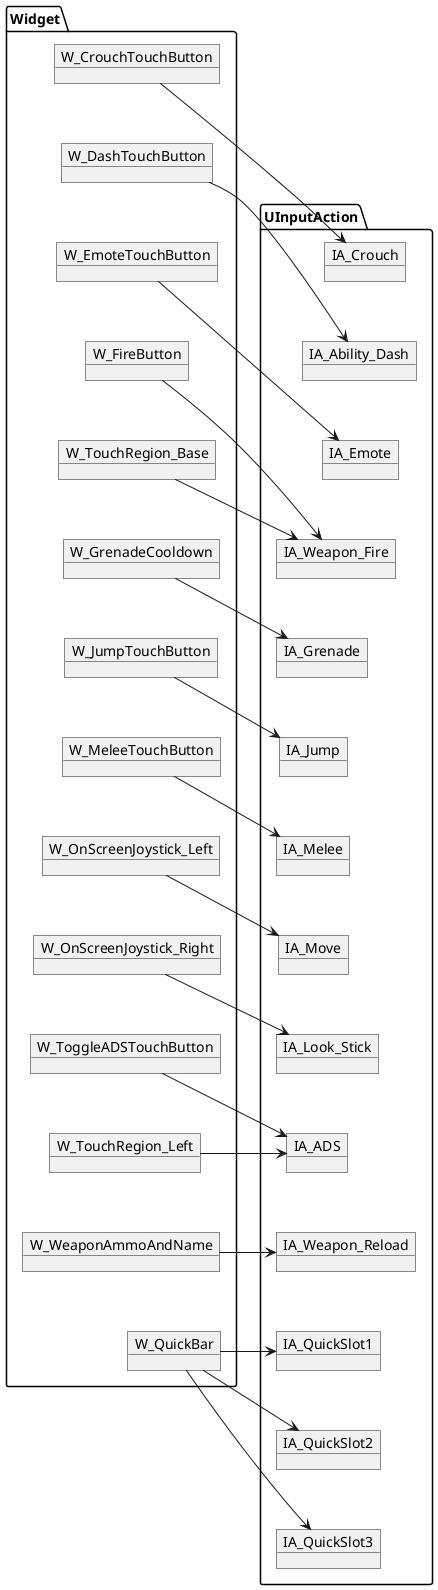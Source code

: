 @startuml Lyra

!$nMode_Character = 1
!$nMode_UInputMappingContext = 2
!$nMode_ULyraInputConfig = 3
!$nMode_Widget = 4

!$nMode = $nMode_Widget
!$nCase = 1


!if $nMode == $nMode_Character
namespace UInputAction{
	object IA_QuickSlot_CycleBackward
	object IA_QuickSlot_CycleForward
	object IA_QuickSlot1
	object IA_QuickSlot2
	object IA_QuickSlot3
}

namespace Character{
	object B_Hero_ShooterMannequin
}

B_Hero_ShooterMannequin --> IA_QuickSlot_CycleBackward
B_Hero_ShooterMannequin --> IA_QuickSlot_CycleForward
B_Hero_ShooterMannequin --> IA_QuickSlot1
B_Hero_ShooterMannequin --> IA_QuickSlot2
B_Hero_ShooterMannequin --> IA_QuickSlot3
!endif

!if $nMode == $nMode_UInputMappingContext

namespace UInputAction{
!if $nCase == 1
	object IA_Ability_Dash
	object IA_AutoRun
	object IA_Crouch
	object IA_Jump
	object IA_Look_Mouse
	object IA_Look_Stick
	object IA_Move
	object IA_Weapon_Fire
	object IA_Weapon_Fire_Auto
	object IA_Weapon_Reload

	note "IMC_Default_Gamepad" as N_IMC_Default_Gamepad
	note "IMC_Default_KBM" as N_IMC_Default_KBM

!elseif $nCase == 2
	object IA_ADS
	object IA_Emote
	object IA_Grenade
	object IA_Look_Stick
	object IA_Melee
	object IA_Move
	object IA_QuickSlot_CycleBackward
	object IA_QuickSlot_CycleForward
	object IA_QuickSlot1
	object IA_QuickSlot2
	object IA_QuickSlot3
	object IA_ShowScoreboard

	note "IMC_ShooterGame_Gamepad" as N_IMC_ShooterGame_Gamepad
	note "IMC_ShooterGame_KBM" as N_IMC_ShooterGame_KBM

!elseif $nCase == 3
	object IA_Emote
	object IA_Interact
	object IA_ToggleInventory
	object IA_ToggleMap
	object IA_ToggleMarkerInWorld

	object IA_Look_Mouse
	object IA_Look_Stick
	object IA_Move

	note "IMC_InventoryTest" as N_IMC_InventoryTest
	note "IMC_ADS_Speed" as N_IMC_ADS_Speed

!endif
}

namespace UInputMappingContext{
!if $nCase == 1
	object IMC_Default_Gamepad
	object IMC_Default_KBM
!elseif $nCase == 2
	object IMC_ShooterGame_Gamepad
	object IMC_ShooterGame_KBM
!elseif $nCase == 3
	object IMC_InventoryTest
	object IMC_ADS_Speed
!endif
}

!if $nCase == 1
IMC_Default_Gamepad --> UInputAction.N_IMC_Default_Gamepad
IMC_Default_KBM --> UInputAction.N_IMC_Default_KBM
UInputAction.N_IMC_Default_Gamepad --> IA_Ability_Dash
UInputAction.N_IMC_Default_Gamepad --> IA_Crouch
UInputAction.N_IMC_Default_Gamepad --> IA_Jump
UInputAction.N_IMC_Default_Gamepad --> IA_Look_Stick
UInputAction.N_IMC_Default_Gamepad --> IA_Move
UInputAction.N_IMC_Default_Gamepad --> IA_Weapon_Fire
UInputAction.N_IMC_Default_Gamepad --> IA_Weapon_Fire_Auto
UInputAction.N_IMC_Default_Gamepad --> IA_Weapon_Reload
UInputAction.N_IMC_Default_KBM --> IA_Ability_Dash
UInputAction.N_IMC_Default_KBM --> IA_AutoRun
UInputAction.N_IMC_Default_KBM --> IA_Crouch
UInputAction.N_IMC_Default_KBM --> IA_Jump
UInputAction.N_IMC_Default_KBM --> IA_Look_Mouse
UInputAction.N_IMC_Default_KBM --> IA_Move
UInputAction.N_IMC_Default_KBM --> IA_Weapon_Fire
UInputAction.N_IMC_Default_KBM --> IA_Weapon_Fire_Auto
UInputAction.N_IMC_Default_KBM --> IA_Weapon_Reload
!elseif $nCase == 2
IMC_ShooterGame_Gamepad --> UInputAction.N_IMC_ShooterGame_Gamepad
IMC_ShooterGame_KBM --> UInputAction.N_IMC_ShooterGame_KBM
UInputAction.N_IMC_ShooterGame_Gamepad --> IA_ADS
UInputAction.N_IMC_ShooterGame_Gamepad --> IA_Emote
UInputAction.N_IMC_ShooterGame_Gamepad --> IA_Grenade
UInputAction.N_IMC_ShooterGame_Gamepad --> IA_Look_Stick
UInputAction.N_IMC_ShooterGame_Gamepad --> IA_Melee
UInputAction.N_IMC_ShooterGame_Gamepad --> IA_Move
UInputAction.N_IMC_ShooterGame_Gamepad --> IA_QuickSlot_CycleBackward
UInputAction.N_IMC_ShooterGame_Gamepad --> IA_QuickSlot_CycleForward
UInputAction.N_IMC_ShooterGame_Gamepad --> IA_ShowScoreboard
UInputAction.N_IMC_ShooterGame_KBM --> IA_ADS
UInputAction.N_IMC_ShooterGame_KBM --> IA_Emote
UInputAction.N_IMC_ShooterGame_KBM --> IA_Grenade
UInputAction.N_IMC_ShooterGame_KBM --> IA_Melee
UInputAction.N_IMC_ShooterGame_KBM --> IA_QuickSlot_CycleBackward
UInputAction.N_IMC_ShooterGame_KBM --> IA_QuickSlot_CycleForward
UInputAction.N_IMC_ShooterGame_KBM --> IA_QuickSlot1
UInputAction.N_IMC_ShooterGame_KBM --> IA_QuickSlot2
UInputAction.N_IMC_ShooterGame_KBM --> IA_QuickSlot3
UInputAction.N_IMC_ShooterGame_KBM --> IA_ShowScoreboard
!elseif $nCase == 3
IMC_InventoryTest --> UInputAction.N_IMC_InventoryTest
UInputAction.N_IMC_InventoryTest --> IA_Emote
UInputAction.N_IMC_InventoryTest --> IA_Interact
UInputAction.N_IMC_InventoryTest --> IA_ToggleInventory
UInputAction.N_IMC_InventoryTest --> IA_ToggleMap
UInputAction.N_IMC_InventoryTest --> IA_ToggleMarkerInWorld

IMC_ADS_Speed --> UInputAction.N_IMC_ADS_Speed
UInputAction.N_IMC_ADS_Speed --> IA_Look_Mouse
UInputAction.N_IMC_ADS_Speed --> IA_Look_Stick
UInputAction.N_IMC_ADS_Speed --> IA_Move
!endif
!endif

!if $nMode == $nMode_ULyraInputConfig
/'
namespace UInputAction{
	object IA_Ability_Dash
	object IA_Ability_Heal
	object IA_AutoRun
	object IA_Crouch
	object IA_Jump
	object IA_Look_Mouse
	object IA_Look_Stick
	object IA_Move
	object IA_Weapon_Fire
	object IA_Weapon_Fire_Auto
	object IA_Weapon_Reload
	object IA_ADS
	object IA_DropWeapon
	object IA_Emote
	object IA_Grenade
	object IA_Melee
	object IA_QuickSlot1
	object IA_QuickSlot2
	object IA_QuickSlot3
	object IA_QuickSlot_CycleBackward
	object IA_QuickSlot_CycleForward
	object IA_ShowScoreboard
	object IA_Interact
	object IA_ToggleInventory
	object IA_ToggleMap
	object IA_ToggleMarkerInWorld
}

namespace ULyraInputConfig{
	object InputData_Arena
	object InputData_Hero
	object InputData_InventoryTest
	object InputData_ShooterGame_AddOns
	object InputData_SimplePawn
}

InputData_Arena --> IA_Move
InputData_Arena --> IA_Weapon_Fire
InputData_Hero --> IA_Ability_Dash
InputData_Hero --> IA_Ability_Heal
InputData_Hero --> IA_AutoRun
InputData_Hero --> IA_Crouch
InputData_Hero --> IA_Jump
InputData_Hero --> IA_Look_Mouse
InputData_Hero --> IA_Look_Stick
InputData_Hero --> IA_Move
InputData_Hero --> IA_Weapon_Fire
InputData_Hero --> IA_Weapon_Fire_Auto
InputData_Hero --> IA_Weapon_Reload
InputData_InventoryTest --> IA_Emote
InputData_InventoryTest --> IA_Interact
InputData_InventoryTest --> IA_ToggleInventory
InputData_InventoryTest --> IA_ToggleMap
InputData_InventoryTest --> IA_ToggleMarkerInWorld
InputData_ShooterGame_AddOns --> IA_ADS
InputData_ShooterGame_AddOns --> IA_DropWeapon
InputData_ShooterGame_AddOns --> IA_Emote
InputData_ShooterGame_AddOns --> IA_Grenade
InputData_ShooterGame_AddOns --> IA_Melee
InputData_ShooterGame_AddOns --> IA_ShowScoreboard
InputData_SimplePawn --> IA_AutoRun
InputData_SimplePawn --> IA_Crouch
InputData_SimplePawn --> IA_Jump
InputData_SimplePawn --> IA_Look_Mouse
InputData_SimplePawn --> IA_Look_Stick
InputData_SimplePawn --> IA_Move
'/
!endif

!if $nMode == $nMode_Widget
namespace UInputAction{
	object IA_Crouch
	object IA_Ability_Dash
	object IA_Emote
	object IA_Weapon_Fire
	object IA_Grenade
	object IA_Jump
	object IA_Melee
	object IA_Move
	object IA_Look_Stick
	object IA_ADS
	object IA_Weapon_Reload
	object IA_QuickSlot1
	object IA_QuickSlot2
	object IA_QuickSlot3
}

namespace Widget{
	object W_CrouchTouchButton
	object W_DashTouchButton
	object W_EmoteTouchButton
	object W_FireButton
	object W_GrenadeCooldown
	object W_JumpTouchButton
	object W_MeleeTouchButton
	object W_OnScreenJoystick_Left
	object W_OnScreenJoystick_Right
	object W_ToggleADSTouchButton
	object W_TouchRegion_Base
	object W_TouchRegion_Left
	object W_WeaponAmmoAndName
	object W_QuickBar
}

W_CrouchTouchButton  --[hidden] W_DashTouchButton
W_DashTouchButton  --[hidden] W_EmoteTouchButton
W_EmoteTouchButton  --[hidden] W_FireButton
W_FireButton  --[hidden] W_TouchRegion_Base
W_TouchRegion_Base  --[hidden] W_GrenadeCooldown
W_GrenadeCooldown  --[hidden] W_JumpTouchButton
W_JumpTouchButton  --[hidden] W_MeleeTouchButton
W_MeleeTouchButton  --[hidden] W_OnScreenJoystick_Left
W_OnScreenJoystick_Left  --[hidden] W_OnScreenJoystick_Right
W_OnScreenJoystick_Right  --[hidden] W_ToggleADSTouchButton
W_ToggleADSTouchButton  --[hidden] W_TouchRegion_Left
W_TouchRegion_Left  --[hidden] W_WeaponAmmoAndName
W_WeaponAmmoAndName  --[hidden] W_QuickBar

IA_Crouch  --[hidden] IA_Ability_Dash
IA_Ability_Dash  --[hidden] IA_Emote
IA_Emote  --[hidden] IA_Weapon_Fire
IA_Weapon_Fire  --[hidden] IA_Weapon_Fire
IA_Weapon_Fire  --[hidden] IA_Grenade
IA_Grenade  --[hidden] IA_Jump
IA_Jump  --[hidden] IA_Melee
IA_Melee  --[hidden] IA_Move
IA_Move  --[hidden] IA_Look_Stick
IA_Look_Stick  --[hidden] IA_ADS
IA_ADS  --[hidden] IA_ADS
IA_ADS  --[hidden] IA_Weapon_Reload
IA_Weapon_Reload  --[hidden] IA_QuickSlot1
IA_QuickSlot1  --[hidden] IA_QuickSlot2
IA_QuickSlot2  --[hidden] IA_QuickSlot3

W_CrouchTouchButton -> IA_Crouch
W_DashTouchButton -> IA_Ability_Dash
W_EmoteTouchButton -> IA_Emote
W_FireButton -> IA_Weapon_Fire
W_TouchRegion_Base -> IA_Weapon_Fire
W_GrenadeCooldown -> IA_Grenade
W_JumpTouchButton -> IA_Jump
W_MeleeTouchButton -> IA_Melee
W_OnScreenJoystick_Left -> IA_Move
W_OnScreenJoystick_Right -> IA_Look_Stick
W_ToggleADSTouchButton -> IA_ADS
W_TouchRegion_Left -> IA_ADS
W_WeaponAmmoAndName -> IA_Weapon_Reload
W_QuickBar -> IA_QuickSlot1
W_QuickBar -> IA_QuickSlot2
W_QuickBar -> IA_QuickSlot3
!endif

@enduml
